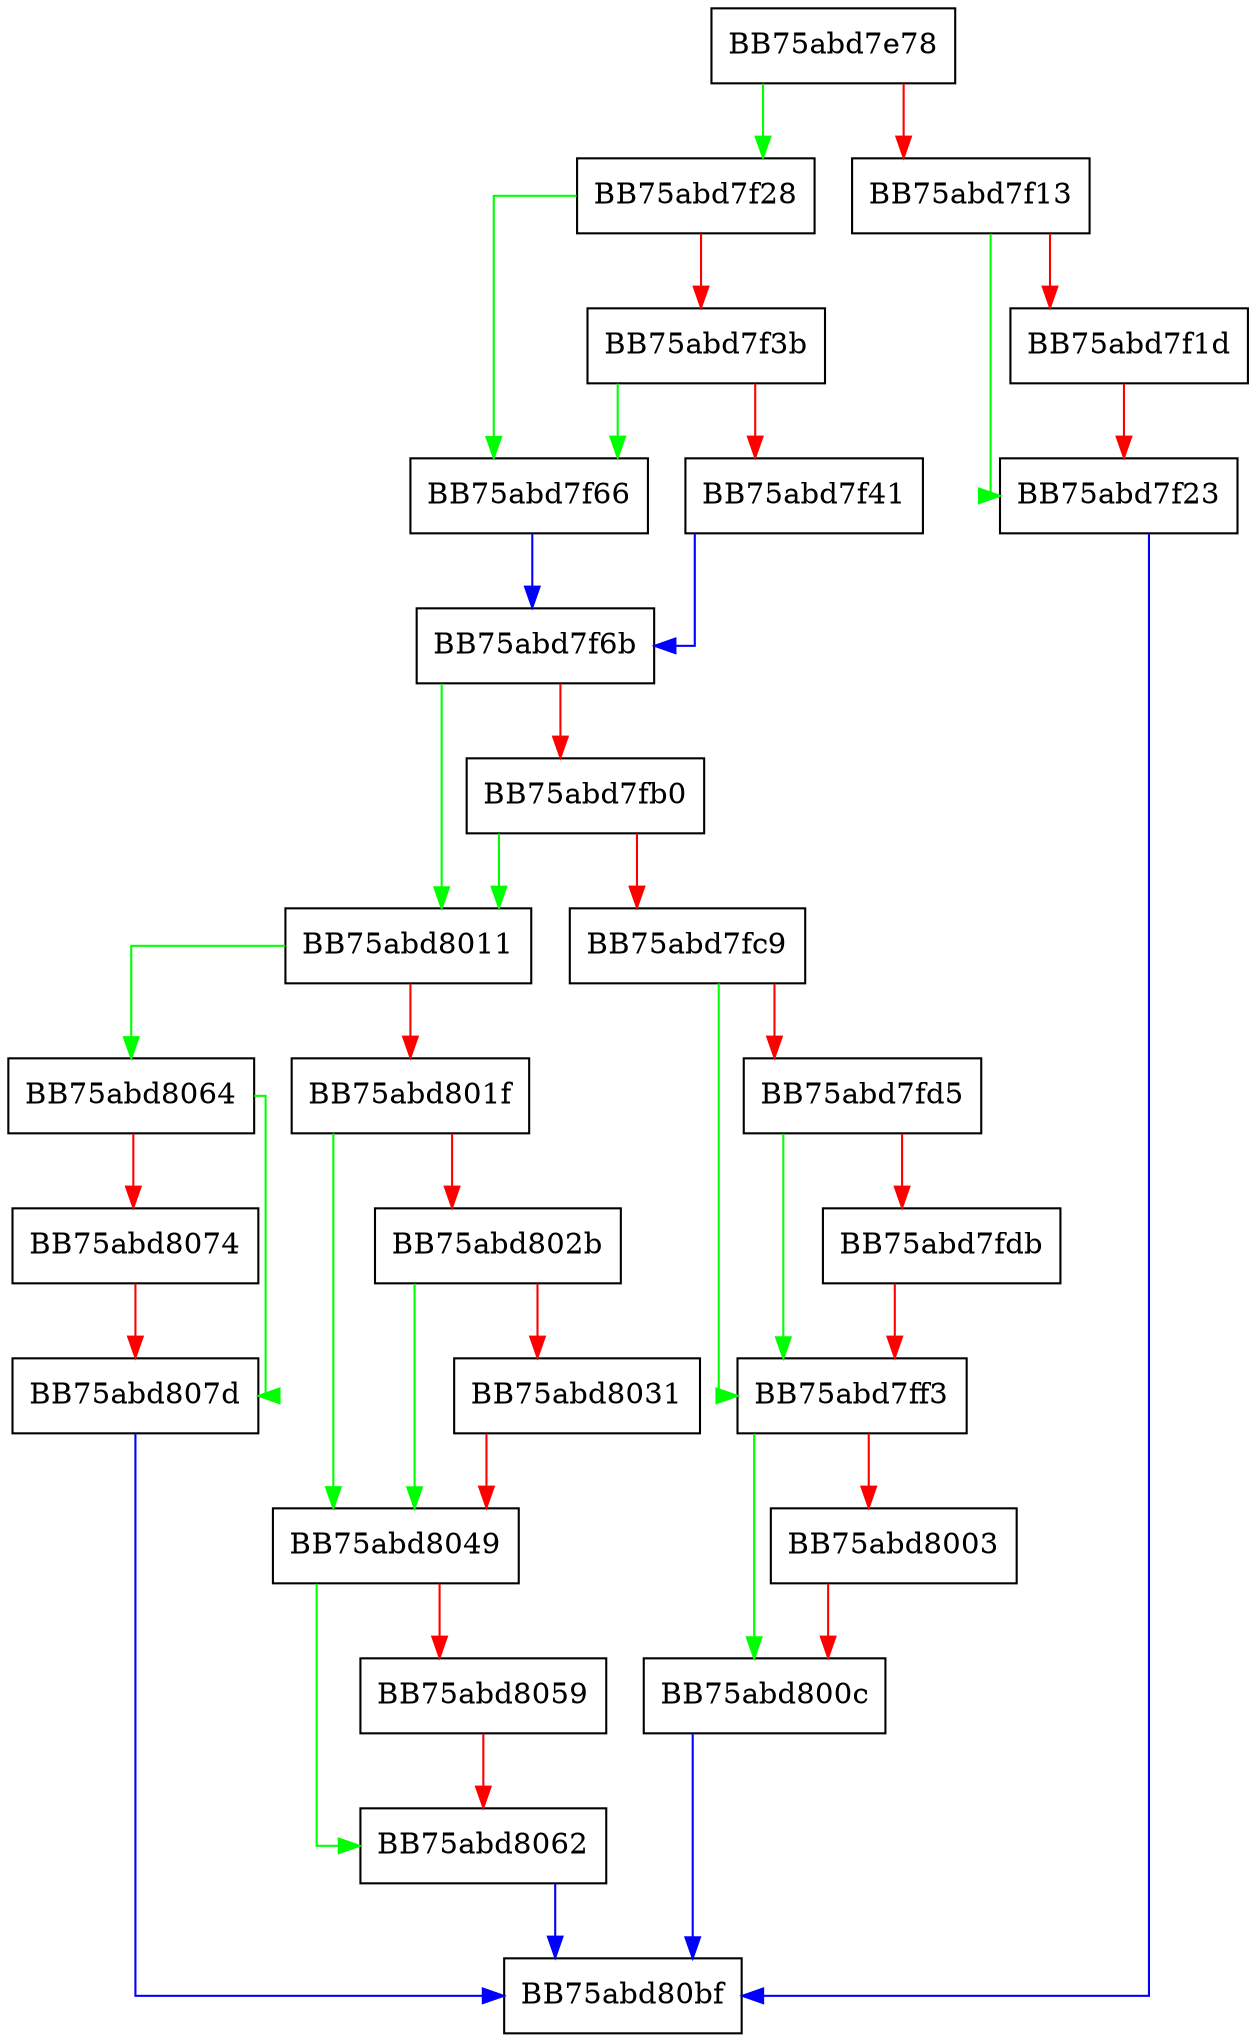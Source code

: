 digraph SendExitEvent {
  node [shape="box"];
  graph [splines=ortho];
  BB75abd7e78 -> BB75abd7f28 [color="green"];
  BB75abd7e78 -> BB75abd7f13 [color="red"];
  BB75abd7f13 -> BB75abd7f23 [color="green"];
  BB75abd7f13 -> BB75abd7f1d [color="red"];
  BB75abd7f1d -> BB75abd7f23 [color="red"];
  BB75abd7f23 -> BB75abd80bf [color="blue"];
  BB75abd7f28 -> BB75abd7f66 [color="green"];
  BB75abd7f28 -> BB75abd7f3b [color="red"];
  BB75abd7f3b -> BB75abd7f66 [color="green"];
  BB75abd7f3b -> BB75abd7f41 [color="red"];
  BB75abd7f41 -> BB75abd7f6b [color="blue"];
  BB75abd7f66 -> BB75abd7f6b [color="blue"];
  BB75abd7f6b -> BB75abd8011 [color="green"];
  BB75abd7f6b -> BB75abd7fb0 [color="red"];
  BB75abd7fb0 -> BB75abd8011 [color="green"];
  BB75abd7fb0 -> BB75abd7fc9 [color="red"];
  BB75abd7fc9 -> BB75abd7ff3 [color="green"];
  BB75abd7fc9 -> BB75abd7fd5 [color="red"];
  BB75abd7fd5 -> BB75abd7ff3 [color="green"];
  BB75abd7fd5 -> BB75abd7fdb [color="red"];
  BB75abd7fdb -> BB75abd7ff3 [color="red"];
  BB75abd7ff3 -> BB75abd800c [color="green"];
  BB75abd7ff3 -> BB75abd8003 [color="red"];
  BB75abd8003 -> BB75abd800c [color="red"];
  BB75abd800c -> BB75abd80bf [color="blue"];
  BB75abd8011 -> BB75abd8064 [color="green"];
  BB75abd8011 -> BB75abd801f [color="red"];
  BB75abd801f -> BB75abd8049 [color="green"];
  BB75abd801f -> BB75abd802b [color="red"];
  BB75abd802b -> BB75abd8049 [color="green"];
  BB75abd802b -> BB75abd8031 [color="red"];
  BB75abd8031 -> BB75abd8049 [color="red"];
  BB75abd8049 -> BB75abd8062 [color="green"];
  BB75abd8049 -> BB75abd8059 [color="red"];
  BB75abd8059 -> BB75abd8062 [color="red"];
  BB75abd8062 -> BB75abd80bf [color="blue"];
  BB75abd8064 -> BB75abd807d [color="green"];
  BB75abd8064 -> BB75abd8074 [color="red"];
  BB75abd8074 -> BB75abd807d [color="red"];
  BB75abd807d -> BB75abd80bf [color="blue"];
}